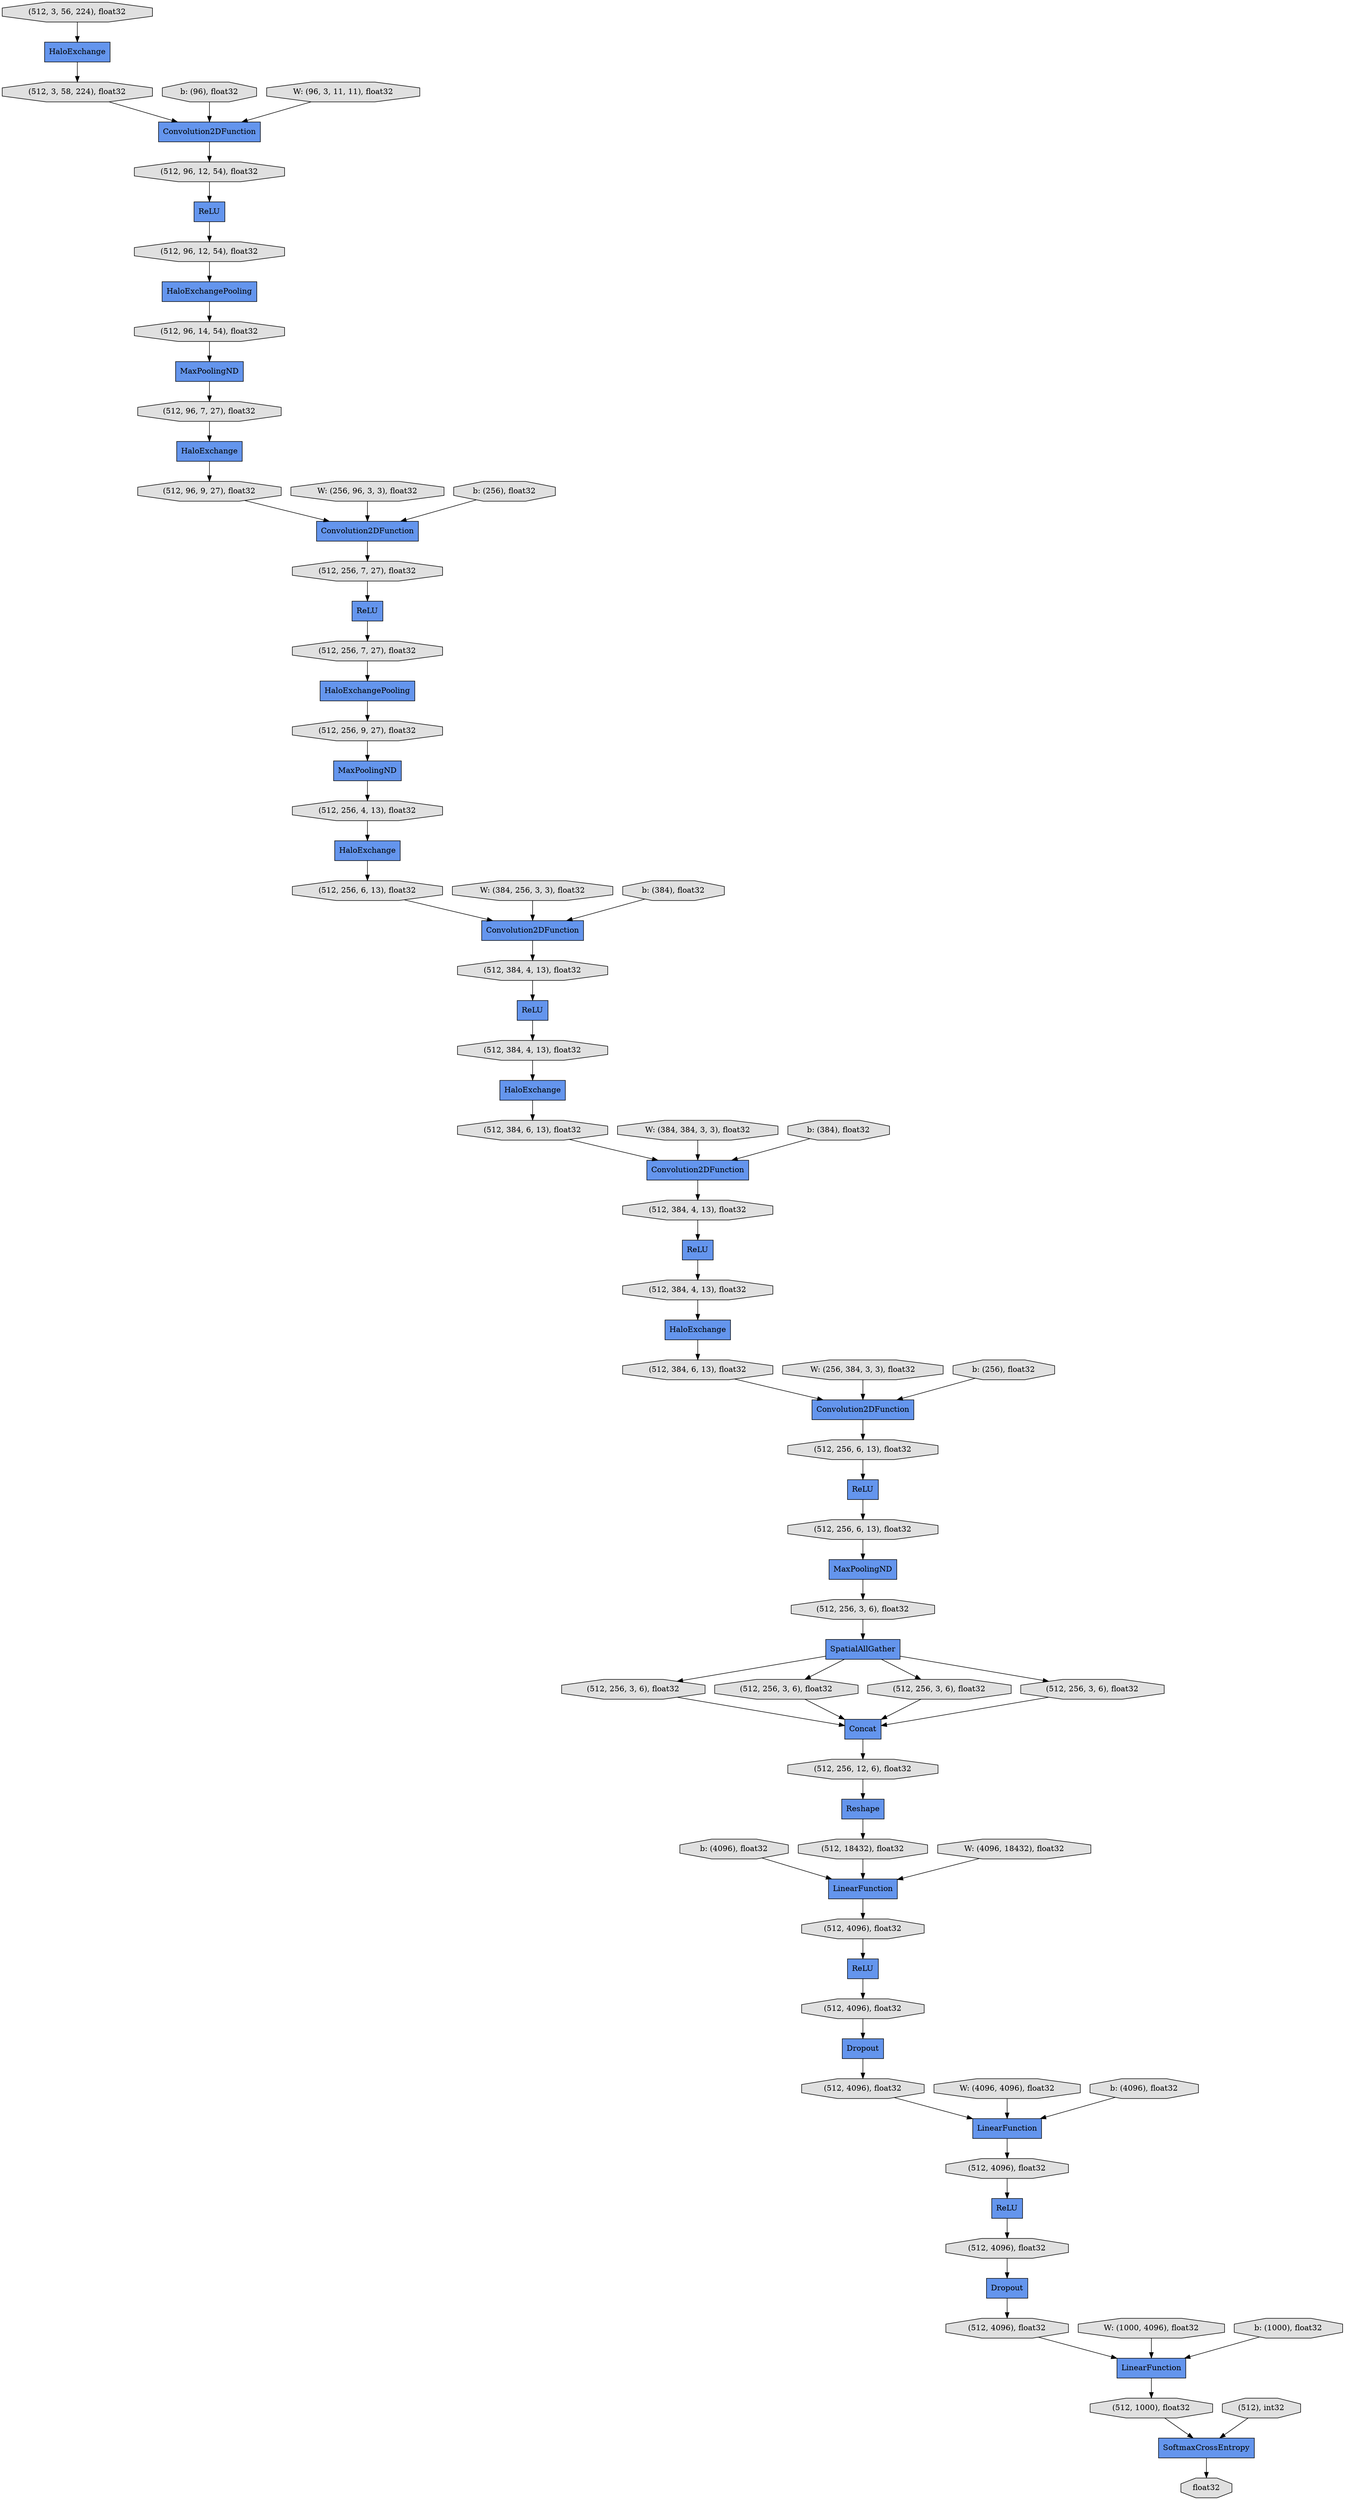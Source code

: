 digraph graphname{rankdir=TB;47179109785680 [label="b: (4096), float32",shape="octagon",fillcolor="#E0E0E0",style="filled"];47180669370448 [label="HaloExchange",shape="record",fillcolor="#6495ED",style="filled"];47180669305040 [label="Convolution2DFunction",shape="record",fillcolor="#6495ED",style="filled"];47180669305104 [label="Convolution2DFunction",shape="record",fillcolor="#6495ED",style="filled"];47179109786064 [label="W: (4096, 4096), float32",shape="octagon",fillcolor="#E0E0E0",style="filled"];47180669305552 [label="(512, 96, 9, 27), float32",shape="octagon",fillcolor="#E0E0E0",style="filled"];47179109786384 [label="b: (4096), float32",shape="octagon",fillcolor="#E0E0E0",style="filled"];47180669305616 [label="(512, 256, 6, 13), float32",shape="octagon",fillcolor="#E0E0E0",style="filled"];47180717826832 [label="ReLU",shape="record",fillcolor="#6495ED",style="filled"];47180717826896 [label="(512, 96, 7, 27), float32",shape="octagon",fillcolor="#E0E0E0",style="filled"];47180669305744 [label="ReLU",shape="record",fillcolor="#6495ED",style="filled"];47180718302160 [label="(512, 4096), float32",shape="octagon",fillcolor="#E0E0E0",style="filled"];47180669305808 [label="(512, 384, 6, 13), float32",shape="octagon",fillcolor="#E0E0E0",style="filled"];47180718302224 [label="(512, 4096), float32",shape="octagon",fillcolor="#E0E0E0",style="filled"];47179109786704 [label="W: (1000, 4096), float32",shape="octagon",fillcolor="#E0E0E0",style="filled"];47180717827152 [label="(512, 96, 12, 54), float32",shape="octagon",fillcolor="#E0E0E0",style="filled"];47180717720784 [label="(512, 3, 56, 224), float32",shape="octagon",fillcolor="#E0E0E0",style="filled"];47179109787088 [label="b: (1000), float32",shape="octagon",fillcolor="#E0E0E0",style="filled"];47180667725264 [label="(512, 4096), float32",shape="octagon",fillcolor="#E0E0E0",style="filled"];47180718048848 [label="SoftmaxCrossEntropy",shape="record",fillcolor="#6495ED",style="filled"];47180669306448 [label="(512, 384, 4, 13), float32",shape="octagon",fillcolor="#E0E0E0",style="filled"];47180667725456 [label="Dropout",shape="record",fillcolor="#6495ED",style="filled"];47180669306832 [label="(512, 256, 7, 27), float32",shape="octagon",fillcolor="#E0E0E0",style="filled"];47180718303376 [label="(512, 1000), float32",shape="octagon",fillcolor="#E0E0E0",style="filled"];47180667725968 [label="(512, 4096), float32",shape="octagon",fillcolor="#E0E0E0",style="filled"];47180669307024 [label="ReLU",shape="record",fillcolor="#6495ED",style="filled"];47180667726032 [label="(512, 18432), float32",shape="octagon",fillcolor="#E0E0E0",style="filled"];47180669307152 [label="HaloExchange",shape="record",fillcolor="#6495ED",style="filled"];47180667726160 [label="(512, 4096), float32",shape="octagon",fillcolor="#E0E0E0",style="filled"];47180718303760 [label="float32",shape="octagon",fillcolor="#E0E0E0",style="filled"];47180717842384 [label="(512, 3, 58, 224), float32",shape="octagon",fillcolor="#E0E0E0",style="filled"];47180669307472 [label="Convolution2DFunction",shape="record",fillcolor="#6495ED",style="filled"];47180669307536 [label="ReLU",shape="record",fillcolor="#6495ED",style="filled"];47180717829072 [label="ReLU",shape="record",fillcolor="#6495ED",style="filled"];47180669307856 [label="(512, 256, 7, 27), float32",shape="octagon",fillcolor="#E0E0E0",style="filled"];47180669308176 [label="(512, 256, 4, 13), float32",shape="octagon",fillcolor="#E0E0E0",style="filled"];47180717952336 [label="HaloExchange",shape="record",fillcolor="#6495ED",style="filled"];47180669308304 [label="HaloExchange",shape="record",fillcolor="#6495ED",style="filled"];47180667727504 [label="LinearFunction",shape="record",fillcolor="#6495ED",style="filled"];47180669308560 [label="(512, 256, 9, 27), float32",shape="octagon",fillcolor="#E0E0E0",style="filled"];47180667727568 [label="(512, 4096), float32",shape="octagon",fillcolor="#E0E0E0",style="filled"];47180669308688 [label="(512, 384, 4, 13), float32",shape="octagon",fillcolor="#E0E0E0",style="filled"];47180667727760 [label="LinearFunction",shape="record",fillcolor="#6495ED",style="filled"];47180669333648 [label="ReLU",shape="record",fillcolor="#6495ED",style="filled"];47179069649104 [label="Convolution2DFunction",shape="record",fillcolor="#6495ED",style="filled"];47180669333776 [label="(512, 256, 3, 6), float32",shape="octagon",fillcolor="#E0E0E0",style="filled"];47180718231888 [label="Convolution2DFunction",shape="record",fillcolor="#6495ED",style="filled"];47180717797968 [label="HaloExchangePooling",shape="record",fillcolor="#6495ED",style="filled"];47179109724816 [label="b: (96), float32",shape="octagon",fillcolor="#E0E0E0",style="filled"];47180669334288 [label="(512, 256, 6, 13), float32",shape="octagon",fillcolor="#E0E0E0",style="filled"];47180669334352 [label="Dropout",shape="record",fillcolor="#6495ED",style="filled"];47180669334672 [label="(512, 384, 4, 13), float32",shape="octagon",fillcolor="#E0E0E0",style="filled"];47179109725328 [label="W: (256, 96, 3, 3), float32",shape="octagon",fillcolor="#E0E0E0",style="filled"];47180669334800 [label="MaxPoolingND",shape="record",fillcolor="#6495ED",style="filled"];47180669334864 [label="(512), int32",shape="octagon",fillcolor="#E0E0E0",style="filled"];47180718273872 [label="MaxPoolingND",shape="record",fillcolor="#6495ED",style="filled"];47179109864848 [label="HaloExchangePooling",shape="record",fillcolor="#6495ED",style="filled"];47180669334992 [label="Concat",shape="record",fillcolor="#6495ED",style="filled"];47179109725648 [label="b: (256), float32",shape="octagon",fillcolor="#E0E0E0",style="filled"];47180669335056 [label="(512, 256, 3, 6), float32",shape="octagon",fillcolor="#E0E0E0",style="filled"];47180669335184 [label="(512, 256, 12, 6), float32",shape="octagon",fillcolor="#E0E0E0",style="filled"];47180669335248 [label="(512, 384, 6, 13), float32",shape="octagon",fillcolor="#E0E0E0",style="filled"];47179109725968 [label="W: (384, 256, 3, 3), float32",shape="octagon",fillcolor="#E0E0E0",style="filled"];47180669335376 [label="SpatialAllGather",shape="record",fillcolor="#6495ED",style="filled"];47180717799248 [label="MaxPoolingND",shape="record",fillcolor="#6495ED",style="filled"];47179109726288 [label="b: (384), float32",shape="octagon",fillcolor="#E0E0E0",style="filled"];47180717799568 [label="(512, 96, 14, 54), float32",shape="octagon",fillcolor="#E0E0E0",style="filled"];47180669335760 [label="(512, 384, 4, 13), float32",shape="octagon",fillcolor="#E0E0E0",style="filled"];47180718274896 [label="(512, 96, 12, 54), float32",shape="octagon",fillcolor="#E0E0E0",style="filled"];47179109726608 [label="W: (384, 384, 3, 3), float32",shape="octagon",fillcolor="#E0E0E0",style="filled"];47180669336080 [label="(512, 256, 3, 6), float32",shape="octagon",fillcolor="#E0E0E0",style="filled"];47180669336208 [label="(512, 256, 3, 6), float32",shape="octagon",fillcolor="#E0E0E0",style="filled"];47179109726928 [label="b: (384), float32",shape="octagon",fillcolor="#E0E0E0",style="filled"];47180669336400 [label="(512, 256, 6, 13), float32",shape="octagon",fillcolor="#E0E0E0",style="filled"];47179109727248 [label="W: (256, 384, 3, 3), float32",shape="octagon",fillcolor="#E0E0E0",style="filled"];47180669336784 [label="LinearFunction",shape="record",fillcolor="#6495ED",style="filled"];47180717767952 [label="HaloExchange",shape="record",fillcolor="#6495ED",style="filled"];47179109727568 [label="b: (256), float32",shape="octagon",fillcolor="#E0E0E0",style="filled"];47179109727952 [label="W: (4096, 18432), float32",shape="octagon",fillcolor="#E0E0E0",style="filled"];47180717965008 [label="ReLU",shape="record",fillcolor="#6495ED",style="filled"];47180669337360 [label="(512, 256, 3, 6), float32",shape="octagon",fillcolor="#E0E0E0",style="filled"];47179102682896 [label="W: (96, 3, 11, 11), float32",shape="octagon",fillcolor="#E0E0E0",style="filled"];47180669337552 [label="Reshape",shape="record",fillcolor="#6495ED",style="filled"];47179109724816 -> 47179069649104;47179109725648 -> 47180718231888;47180669335184 -> 47180669337552;47180717720784 -> 47180717952336;47180669336784 -> 47180667727568;47180669337360 -> 47180669334992;47180669335056 -> 47180669334992;47180717829072 -> 47180718302224;47180669335376 -> 47180669336208;47179109727248 -> 47180669307472;47180669334864 -> 47180718048848;47180718303376 -> 47180718048848;47180669335376 -> 47180669333776;47179109786384 -> 47180667727504;47179109726608 -> 47180669305104;47179109725328 -> 47180718231888;47180669305040 -> 47180669308688;47180669337552 -> 47180667726032;47180717797968 -> 47180669308560;47180669307856 -> 47180717826832;47180667727504 -> 47180667726160;47180669305744 -> 47180669306448;47180717826832 -> 47180669306832;47179109786704 -> 47180667727760;47180669308688 -> 47180669305744;47180717799248 -> 47180669308176;47180718274896 -> 47179109864848;47180669335248 -> 47180669307472;47180669334352 -> 47180667725968;47180718302224 -> 47180667725456;47179109787088 -> 47180667727760;47179109725968 -> 47180669305040;47179109864848 -> 47180717799568;47180667726032 -> 47180669336784;47179109785680 -> 47180669336784;47180667725456 -> 47180718302160;47180667727568 -> 47180669333648;47180717826896 -> 47180717767952;47180717799568 -> 47180718273872;47180669334800 -> 47180669336080;47180717827152 -> 47180717965008;47180669336208 -> 47180669334992;47180669307152 -> 47180669335248;47180669308176 -> 47180669370448;47180667726160 -> 47180717829072;47180717952336 -> 47180717842384;47180669335760 -> 47180669307152;47180669307472 -> 47180669336400;47180718048848 -> 47180718303760;47180717965008 -> 47180718274896;47179109786064 -> 47180667727504;47180669370448 -> 47180669305616;47180669308560 -> 47180717799248;47180669334672 -> 47180669307024;47179102682896 -> 47179069649104;47180669333776 -> 47180669334992;47180667725968 -> 47180667727504;47180669333648 -> 47180667725264;47180667727760 -> 47180718303376;47180669334288 -> 47180669334800;47180669305808 -> 47180669305104;47180669308304 -> 47180669305808;47180718273872 -> 47180717826896;47180669334992 -> 47180669335184;47180667725264 -> 47180669334352;47180669305616 -> 47180669305040;47180717767952 -> 47180669305552;47180669336080 -> 47180669335376;47179109726288 -> 47180669305040;47180718231888 -> 47180669307856;47180669336400 -> 47180669307536;47179109727568 -> 47180669307472;47179109727952 -> 47180669336784;47180669305104 -> 47180669334672;47180669335376 -> 47180669335056;47179069649104 -> 47180717827152;47179109726928 -> 47180669305104;47180669307536 -> 47180669334288;47180669305552 -> 47180718231888;47180669306448 -> 47180669308304;47180718302160 -> 47180667727760;47180669307024 -> 47180669335760;47180717842384 -> 47179069649104;47180669335376 -> 47180669337360;47180669306832 -> 47180717797968;}